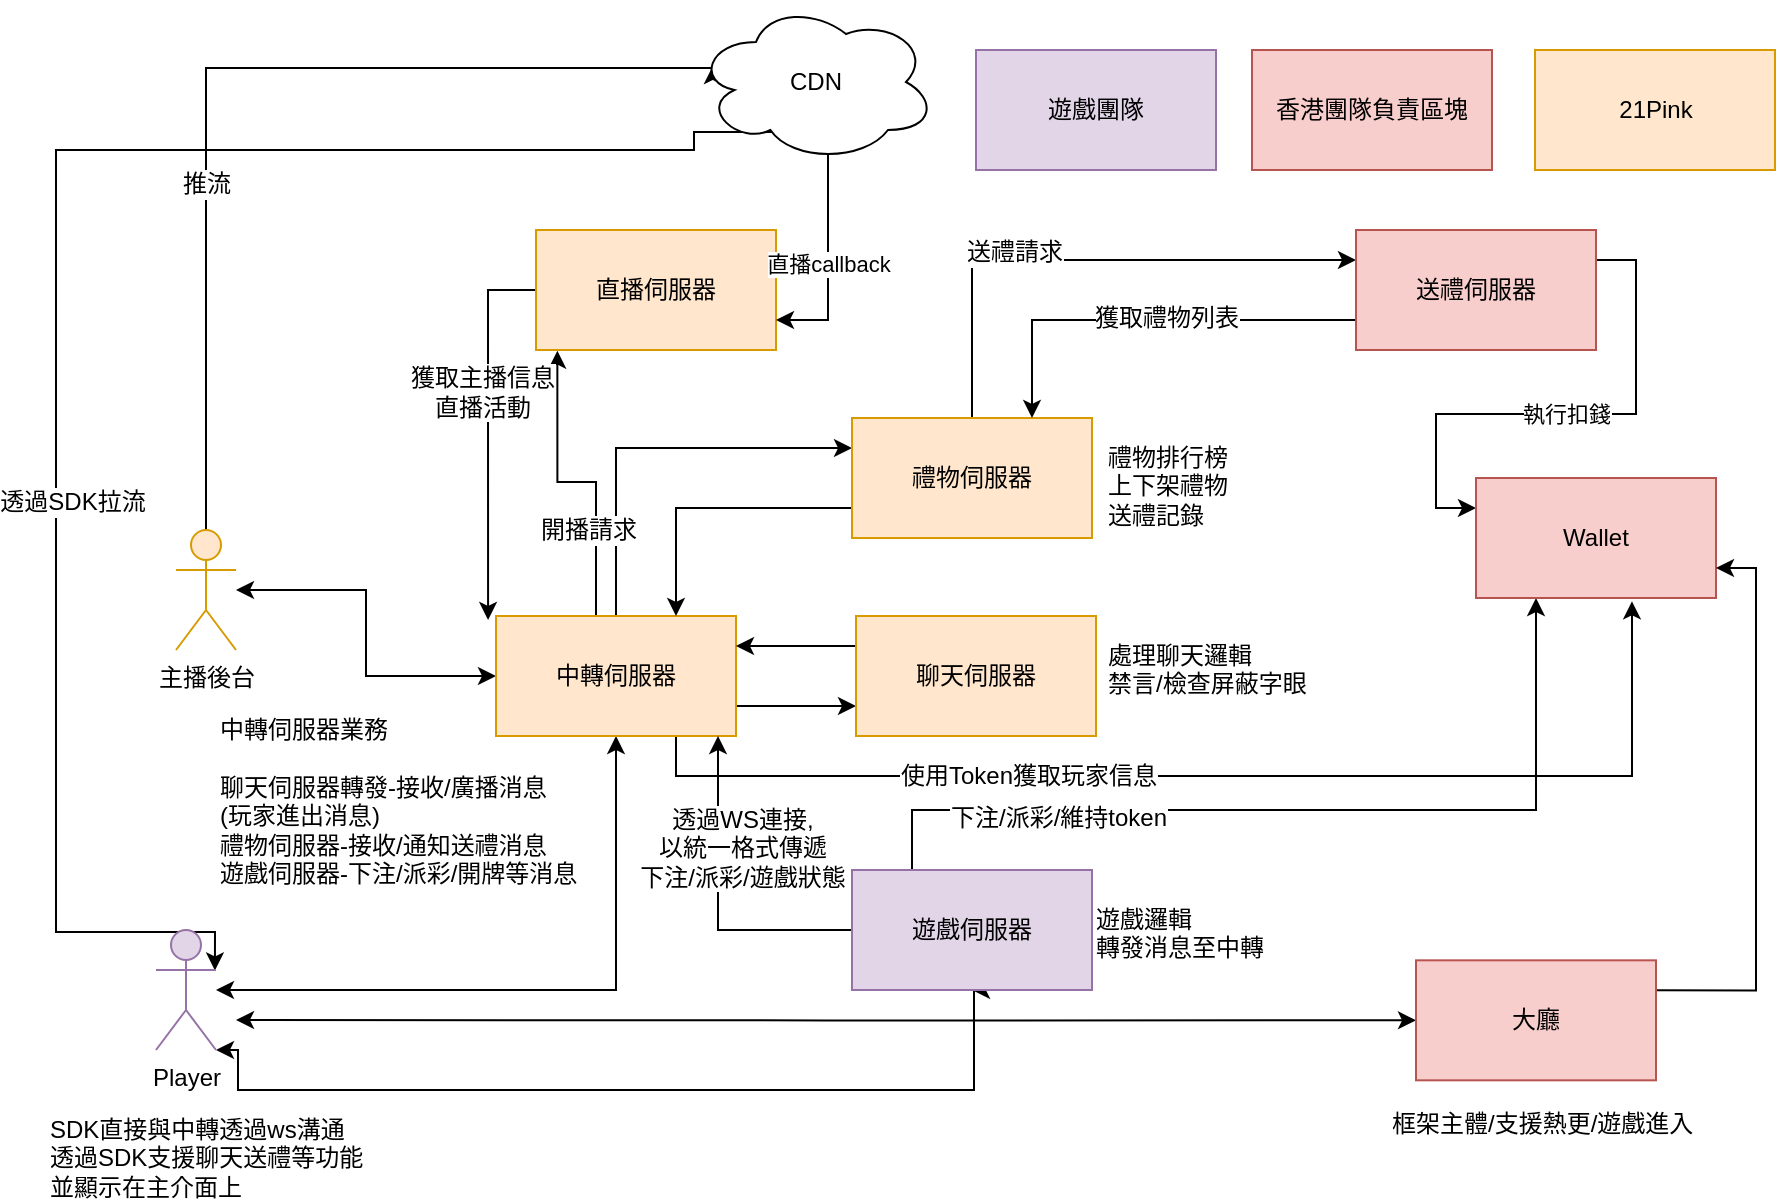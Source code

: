 <mxfile version="11.0.4" type="github"><diagram id="Ht1M8jgEwFfnCIfOTk4-" name="Page-1"><mxGraphModel dx="2066" dy="1030" grid="1" gridSize="10" guides="1" tooltips="1" connect="1" arrows="1" fold="1" page="1" pageScale="1" pageWidth="1169" pageHeight="827" math="0" shadow="0"><root><mxCell id="0"/><mxCell id="1" parent="0"/><mxCell id="rbGTBqMi0TTiPy2rkqW6-1" value="遊戲團隊" style="rounded=0;whiteSpace=wrap;html=1;fillColor=#e1d5e7;strokeColor=#9673a6;" parent="1" vertex="1"><mxGeometry x="617" y="81" width="120" height="60" as="geometry"/></mxCell><mxCell id="rbGTBqMi0TTiPy2rkqW6-2" value="21Pink" style="rounded=0;whiteSpace=wrap;html=1;fillColor=#ffe6cc;strokeColor=#d79b00;" parent="1" vertex="1"><mxGeometry x="896.5" y="81" width="120" height="60" as="geometry"/></mxCell><mxCell id="rbGTBqMi0TTiPy2rkqW6-3" value="香港團隊負責區塊" style="rounded=0;whiteSpace=wrap;html=1;fillColor=#f8cecc;strokeColor=#b85450;" parent="1" vertex="1"><mxGeometry x="755" y="81" width="120" height="60" as="geometry"/></mxCell><mxCell id="rbGTBqMi0TTiPy2rkqW6-34" style="edgeStyle=orthogonalEdgeStyle;rounded=0;orthogonalLoop=1;jettySize=auto;html=1;entryX=0;entryY=0.5;entryDx=0;entryDy=0;startArrow=classic;startFill=1;" parent="1" source="rbGTBqMi0TTiPy2rkqW6-13" target="rbGTBqMi0TTiPy2rkqW6-19" edge="1"><mxGeometry relative="1" as="geometry"/></mxCell><mxCell id="rbGTBqMi0TTiPy2rkqW6-88" style="edgeStyle=orthogonalEdgeStyle;rounded=0;orthogonalLoop=1;jettySize=auto;html=1;exitX=0.5;exitY=0;exitDx=0;exitDy=0;exitPerimeter=0;entryX=0.07;entryY=0.4;entryDx=0;entryDy=0;entryPerimeter=0;startArrow=none;startFill=0;" parent="1" source="rbGTBqMi0TTiPy2rkqW6-13" target="rbGTBqMi0TTiPy2rkqW6-85" edge="1"><mxGeometry relative="1" as="geometry"><Array as="points"><mxPoint x="232" y="90"/></Array></mxGeometry></mxCell><mxCell id="rbGTBqMi0TTiPy2rkqW6-89" value="推流" style="text;html=1;resizable=0;points=[];align=center;verticalAlign=middle;labelBackgroundColor=#ffffff;" parent="rbGTBqMi0TTiPy2rkqW6-88" vertex="1" connectable="0"><mxGeometry x="-0.286" relative="1" as="geometry"><mxPoint as="offset"/></mxGeometry></mxCell><mxCell id="rbGTBqMi0TTiPy2rkqW6-13" value="主播後台" style="shape=umlActor;verticalLabelPosition=bottom;labelBackgroundColor=#ffffff;verticalAlign=top;html=1;outlineConnect=0;fillColor=#ffe6cc;strokeColor=#d79b00;" parent="1" vertex="1"><mxGeometry x="217" y="321" width="30" height="60" as="geometry"/></mxCell><mxCell id="rbGTBqMi0TTiPy2rkqW6-33" style="edgeStyle=orthogonalEdgeStyle;rounded=0;orthogonalLoop=1;jettySize=auto;html=1;entryX=0.5;entryY=1;entryDx=0;entryDy=0;startArrow=classic;startFill=1;" parent="1" source="rbGTBqMi0TTiPy2rkqW6-20" target="rbGTBqMi0TTiPy2rkqW6-19" edge="1"><mxGeometry relative="1" as="geometry"/></mxCell><mxCell id="rbGTBqMi0TTiPy2rkqW6-52" style="edgeStyle=orthogonalEdgeStyle;rounded=0;orthogonalLoop=1;jettySize=auto;html=1;exitX=1;exitY=1;exitDx=0;exitDy=0;exitPerimeter=0;startArrow=classic;startFill=1;entryX=0.5;entryY=1;entryDx=0;entryDy=0;" parent="1" source="rbGTBqMi0TTiPy2rkqW6-20" target="rbGTBqMi0TTiPy2rkqW6-50" edge="1"><mxGeometry relative="1" as="geometry"><mxPoint x="615" y="571" as="targetPoint"/><Array as="points"><mxPoint x="248" y="581"/><mxPoint x="248" y="601"/><mxPoint x="616" y="601"/><mxPoint x="616" y="551"/></Array></mxGeometry></mxCell><mxCell id="rbGTBqMi0TTiPy2rkqW6-91" style="edgeStyle=orthogonalEdgeStyle;rounded=0;orthogonalLoop=1;jettySize=auto;html=1;exitX=0;exitY=0.333;exitDx=0;exitDy=0;exitPerimeter=0;entryX=0.16;entryY=0.55;entryDx=0;entryDy=0;entryPerimeter=0;startArrow=classic;startFill=1;" parent="1" edge="1"><mxGeometry relative="1" as="geometry"><mxPoint x="236.462" y="541.231" as="sourcePoint"/><mxPoint x="525.692" y="101.231" as="targetPoint"/><Array as="points"><mxPoint x="236" y="522"/><mxPoint x="157" y="522"/><mxPoint x="157" y="131"/><mxPoint x="476" y="131"/><mxPoint x="476" y="122"/><mxPoint x="525" y="122"/></Array></mxGeometry></mxCell><mxCell id="rbGTBqMi0TTiPy2rkqW6-92" value="透過SDK拉流" style="text;html=1;resizable=0;points=[];align=center;verticalAlign=middle;labelBackgroundColor=#ffffff;" parent="rbGTBqMi0TTiPy2rkqW6-91" vertex="1" connectable="0"><mxGeometry x="-0.293" relative="1" as="geometry"><mxPoint x="8" as="offset"/></mxGeometry></mxCell><mxCell id="rbGTBqMi0TTiPy2rkqW6-20" value="Player" style="shape=umlActor;verticalLabelPosition=bottom;labelBackgroundColor=#ffffff;verticalAlign=top;html=1;outlineConnect=0;fillColor=#e1d5e7;strokeColor=#9673a6;" parent="1" vertex="1"><mxGeometry x="207" y="521" width="30" height="60" as="geometry"/></mxCell><mxCell id="rbGTBqMi0TTiPy2rkqW6-40" style="edgeStyle=orthogonalEdgeStyle;rounded=0;orthogonalLoop=1;jettySize=auto;html=1;exitX=1;exitY=0.75;exitDx=0;exitDy=0;entryX=0;entryY=0.75;entryDx=0;entryDy=0;" parent="1" source="rbGTBqMi0TTiPy2rkqW6-19" target="rbGTBqMi0TTiPy2rkqW6-35" edge="1"><mxGeometry relative="1" as="geometry"/></mxCell><mxCell id="rbGTBqMi0TTiPy2rkqW6-47" style="edgeStyle=orthogonalEdgeStyle;rounded=0;orthogonalLoop=1;jettySize=auto;html=1;exitX=0.5;exitY=0;exitDx=0;exitDy=0;entryX=0;entryY=0.25;entryDx=0;entryDy=0;" parent="1" source="rbGTBqMi0TTiPy2rkqW6-19" target="rbGTBqMi0TTiPy2rkqW6-46" edge="1"><mxGeometry relative="1" as="geometry"/></mxCell><mxCell id="rbGTBqMi0TTiPy2rkqW6-67" style="edgeStyle=orthogonalEdgeStyle;rounded=0;orthogonalLoop=1;jettySize=auto;html=1;exitX=0.75;exitY=1;exitDx=0;exitDy=0;entryX=0.65;entryY=1.028;entryDx=0;entryDy=0;entryPerimeter=0;" parent="1" source="rbGTBqMi0TTiPy2rkqW6-19" target="rbGTBqMi0TTiPy2rkqW6-63" edge="1"><mxGeometry relative="1" as="geometry"/></mxCell><mxCell id="rbGTBqMi0TTiPy2rkqW6-68" value="使用Token獲取玩家信息" style="text;html=1;resizable=0;points=[];align=center;verticalAlign=middle;labelBackgroundColor=#ffffff;" parent="rbGTBqMi0TTiPy2rkqW6-67" vertex="1" connectable="0"><mxGeometry x="-0.331" relative="1" as="geometry"><mxPoint as="offset"/></mxGeometry></mxCell><mxCell id="rbGTBqMi0TTiPy2rkqW6-74" style="edgeStyle=orthogonalEdgeStyle;rounded=0;orthogonalLoop=1;jettySize=auto;html=1;exitX=0.25;exitY=0;exitDx=0;exitDy=0;entryX=0.089;entryY=1.006;entryDx=0;entryDy=0;entryPerimeter=0;startArrow=none;startFill=0;" parent="1" source="rbGTBqMi0TTiPy2rkqW6-19" target="rbGTBqMi0TTiPy2rkqW6-69" edge="1"><mxGeometry relative="1" as="geometry"><Array as="points"><mxPoint x="427" y="364"/><mxPoint x="427" y="297"/><mxPoint x="408" y="297"/></Array></mxGeometry></mxCell><mxCell id="rbGTBqMi0TTiPy2rkqW6-75" value="開播請求" style="text;html=1;resizable=0;points=[];align=center;verticalAlign=middle;labelBackgroundColor=#ffffff;" parent="rbGTBqMi0TTiPy2rkqW6-74" vertex="1" connectable="0"><mxGeometry x="-0.26" y="4" relative="1" as="geometry"><mxPoint as="offset"/></mxGeometry></mxCell><mxCell id="rbGTBqMi0TTiPy2rkqW6-19" value="中轉伺服器" style="rounded=0;whiteSpace=wrap;html=1;fillColor=#ffe6cc;strokeColor=#d79b00;" parent="1" vertex="1"><mxGeometry x="377" y="364" width="120" height="60" as="geometry"/></mxCell><mxCell id="rbGTBqMi0TTiPy2rkqW6-39" style="edgeStyle=orthogonalEdgeStyle;rounded=0;orthogonalLoop=1;jettySize=auto;html=1;exitX=0;exitY=0.25;exitDx=0;exitDy=0;entryX=1;entryY=0.25;entryDx=0;entryDy=0;" parent="1" source="rbGTBqMi0TTiPy2rkqW6-35" target="rbGTBqMi0TTiPy2rkqW6-19" edge="1"><mxGeometry relative="1" as="geometry"/></mxCell><mxCell id="rbGTBqMi0TTiPy2rkqW6-35" value="聊天伺服器" style="rounded=0;whiteSpace=wrap;html=1;fillColor=#ffe6cc;strokeColor=#d79b00;" parent="1" vertex="1"><mxGeometry x="557" y="364" width="120" height="60" as="geometry"/></mxCell><mxCell id="rbGTBqMi0TTiPy2rkqW6-42" value="處理聊天邏輯&lt;br&gt;禁言/檢查屏蔽字眼" style="text;html=1;resizable=0;points=[];autosize=1;align=left;verticalAlign=top;spacingTop=-4;" parent="1" vertex="1"><mxGeometry x="681" y="374" width="110" height="30" as="geometry"/></mxCell><mxCell id="rbGTBqMi0TTiPy2rkqW6-43" value="中轉伺服器業務&lt;br&gt;&lt;br&gt;聊天伺服器轉發-接收/廣播消息&lt;br&gt;(玩家進出消息)&lt;br&gt;禮物伺服器-接收/通知送禮消息&lt;br&gt;遊戲伺服器-下注/派彩/開牌等消息" style="text;html=1;resizable=0;points=[];autosize=1;align=left;verticalAlign=top;spacingTop=-4;" parent="1" vertex="1"><mxGeometry x="237" y="411" width="210" height="80" as="geometry"/></mxCell><mxCell id="rbGTBqMi0TTiPy2rkqW6-48" style="edgeStyle=orthogonalEdgeStyle;rounded=0;orthogonalLoop=1;jettySize=auto;html=1;exitX=0;exitY=0.75;exitDx=0;exitDy=0;entryX=0.75;entryY=0;entryDx=0;entryDy=0;" parent="1" source="rbGTBqMi0TTiPy2rkqW6-46" target="rbGTBqMi0TTiPy2rkqW6-19" edge="1"><mxGeometry relative="1" as="geometry"><mxPoint x="467" y="351" as="targetPoint"/></mxGeometry></mxCell><mxCell id="rbGTBqMi0TTiPy2rkqW6-58" style="edgeStyle=orthogonalEdgeStyle;rounded=0;orthogonalLoop=1;jettySize=auto;html=1;exitX=0.5;exitY=0;exitDx=0;exitDy=0;entryX=0;entryY=0.25;entryDx=0;entryDy=0;" parent="1" source="rbGTBqMi0TTiPy2rkqW6-46" target="rbGTBqMi0TTiPy2rkqW6-57" edge="1"><mxGeometry relative="1" as="geometry"/></mxCell><mxCell id="rbGTBqMi0TTiPy2rkqW6-59" value="送禮請求" style="text;html=1;resizable=0;points=[];align=center;verticalAlign=middle;labelBackgroundColor=#ffffff;" parent="rbGTBqMi0TTiPy2rkqW6-58" vertex="1" connectable="0"><mxGeometry x="-0.267" y="4" relative="1" as="geometry"><mxPoint as="offset"/></mxGeometry></mxCell><mxCell id="rbGTBqMi0TTiPy2rkqW6-46" value="禮物伺服器" style="rounded=0;whiteSpace=wrap;html=1;fillColor=#ffe6cc;strokeColor=#d79b00;" parent="1" vertex="1"><mxGeometry x="555" y="265" width="120" height="60" as="geometry"/></mxCell><mxCell id="rbGTBqMi0TTiPy2rkqW6-65" style="edgeStyle=orthogonalEdgeStyle;rounded=0;orthogonalLoop=1;jettySize=auto;html=1;exitX=0.25;exitY=0;exitDx=0;exitDy=0;entryX=0.25;entryY=1;entryDx=0;entryDy=0;" parent="1" source="rbGTBqMi0TTiPy2rkqW6-50" target="rbGTBqMi0TTiPy2rkqW6-63" edge="1"><mxGeometry relative="1" as="geometry"><Array as="points"><mxPoint x="585" y="461"/><mxPoint x="897" y="461"/></Array></mxGeometry></mxCell><mxCell id="rbGTBqMi0TTiPy2rkqW6-66" value="下注/派彩/維持token" style="text;html=1;resizable=0;points=[];align=center;verticalAlign=middle;labelBackgroundColor=#ffffff;" parent="rbGTBqMi0TTiPy2rkqW6-65" vertex="1" connectable="0"><mxGeometry x="-0.541" y="-4" relative="1" as="geometry"><mxPoint as="offset"/></mxGeometry></mxCell><mxCell id="40Gpit0oG4CnMM87OzA6-2" style="edgeStyle=orthogonalEdgeStyle;rounded=0;orthogonalLoop=1;jettySize=auto;html=1;exitX=0;exitY=0.5;exitDx=0;exitDy=0;entryX=0.925;entryY=1;entryDx=0;entryDy=0;entryPerimeter=0;" edge="1" parent="1" source="rbGTBqMi0TTiPy2rkqW6-50" target="rbGTBqMi0TTiPy2rkqW6-19"><mxGeometry relative="1" as="geometry"/></mxCell><mxCell id="40Gpit0oG4CnMM87OzA6-3" value="透過WS連接,&lt;br&gt;以統一格式傳遞&lt;br&gt;下注/派彩/遊戲狀態" style="text;html=1;resizable=0;points=[];align=center;verticalAlign=middle;labelBackgroundColor=#ffffff;" vertex="1" connectable="0" parent="40Gpit0oG4CnMM87OzA6-2"><mxGeometry x="-0.183" y="-20" relative="1" as="geometry"><mxPoint x="-8" y="-41" as="offset"/></mxGeometry></mxCell><mxCell id="rbGTBqMi0TTiPy2rkqW6-50" value="遊戲伺服器" style="rounded=0;whiteSpace=wrap;html=1;fillColor=#e1d5e7;strokeColor=#9673a6;" parent="1" vertex="1"><mxGeometry x="555" y="491" width="120" height="60" as="geometry"/></mxCell><mxCell id="rbGTBqMi0TTiPy2rkqW6-55" value="遊戲邏輯&lt;br&gt;轉發消息至中轉" style="text;html=1;resizable=0;points=[];autosize=1;align=left;verticalAlign=top;spacingTop=-4;" parent="1" vertex="1"><mxGeometry x="675" y="506" width="110" height="30" as="geometry"/></mxCell><mxCell id="rbGTBqMi0TTiPy2rkqW6-56" value="禮物排行榜&lt;br&gt;上下架禮物&lt;br&gt;送禮記錄" style="text;html=1;resizable=0;points=[];autosize=1;align=left;verticalAlign=top;spacingTop=-4;" parent="1" vertex="1"><mxGeometry x="681" y="275" width="80" height="40" as="geometry"/></mxCell><mxCell id="rbGTBqMi0TTiPy2rkqW6-61" style="edgeStyle=orthogonalEdgeStyle;rounded=0;orthogonalLoop=1;jettySize=auto;html=1;exitX=0;exitY=0.75;exitDx=0;exitDy=0;entryX=0.75;entryY=0;entryDx=0;entryDy=0;" parent="1" source="rbGTBqMi0TTiPy2rkqW6-57" target="rbGTBqMi0TTiPy2rkqW6-46" edge="1"><mxGeometry relative="1" as="geometry"/></mxCell><mxCell id="rbGTBqMi0TTiPy2rkqW6-62" value="獲取禮物列表" style="text;html=1;resizable=0;points=[];align=center;verticalAlign=middle;labelBackgroundColor=#ffffff;" parent="rbGTBqMi0TTiPy2rkqW6-61" vertex="1" connectable="0"><mxGeometry x="-0.093" y="-1" relative="1" as="geometry"><mxPoint as="offset"/></mxGeometry></mxCell><mxCell id="rbGTBqMi0TTiPy2rkqW6-64" value="執行扣錢" style="edgeStyle=orthogonalEdgeStyle;rounded=0;orthogonalLoop=1;jettySize=auto;html=1;exitX=1;exitY=0.25;exitDx=0;exitDy=0;entryX=0;entryY=0.25;entryDx=0;entryDy=0;" parent="1" source="rbGTBqMi0TTiPy2rkqW6-57" target="rbGTBqMi0TTiPy2rkqW6-63" edge="1"><mxGeometry relative="1" as="geometry"/></mxCell><mxCell id="rbGTBqMi0TTiPy2rkqW6-57" value="送禮伺服器" style="rounded=0;whiteSpace=wrap;html=1;fillColor=#f8cecc;strokeColor=#b85450;" parent="1" vertex="1"><mxGeometry x="807" y="171" width="120" height="60" as="geometry"/></mxCell><mxCell id="rbGTBqMi0TTiPy2rkqW6-63" value="Wallet" style="rounded=0;whiteSpace=wrap;html=1;fillColor=#f8cecc;strokeColor=#b85450;" parent="1" vertex="1"><mxGeometry x="867" y="295" width="120" height="60" as="geometry"/></mxCell><mxCell id="rbGTBqMi0TTiPy2rkqW6-77" style="edgeStyle=orthogonalEdgeStyle;rounded=0;orthogonalLoop=1;jettySize=auto;html=1;exitX=0;exitY=0.5;exitDx=0;exitDy=0;entryX=-0.033;entryY=0.033;entryDx=0;entryDy=0;entryPerimeter=0;startArrow=none;startFill=0;" parent="1" source="rbGTBqMi0TTiPy2rkqW6-69" target="rbGTBqMi0TTiPy2rkqW6-19" edge="1"><mxGeometry relative="1" as="geometry"/></mxCell><mxCell id="rbGTBqMi0TTiPy2rkqW6-78" value="獲取主播信息&lt;br&gt;直播活動" style="text;html=1;resizable=0;points=[];align=center;verticalAlign=middle;labelBackgroundColor=#ffffff;" parent="rbGTBqMi0TTiPy2rkqW6-77" vertex="1" connectable="0"><mxGeometry x="-0.211" y="-3" relative="1" as="geometry"><mxPoint as="offset"/></mxGeometry></mxCell><mxCell id="rbGTBqMi0TTiPy2rkqW6-69" value="直播伺服器" style="rounded=0;whiteSpace=wrap;html=1;fillColor=#ffe6cc;strokeColor=#d79b00;" parent="1" vertex="1"><mxGeometry x="397" y="171" width="120" height="60" as="geometry"/></mxCell><mxCell id="rbGTBqMi0TTiPy2rkqW6-82" style="edgeStyle=orthogonalEdgeStyle;rounded=0;orthogonalLoop=1;jettySize=auto;html=1;exitX=1;exitY=0.25;exitDx=0;exitDy=0;entryX=1;entryY=0.75;entryDx=0;entryDy=0;startArrow=none;startFill=0;" parent="1" source="rbGTBqMi0TTiPy2rkqW6-79" target="rbGTBqMi0TTiPy2rkqW6-63" edge="1"><mxGeometry relative="1" as="geometry"/></mxCell><mxCell id="rbGTBqMi0TTiPy2rkqW6-83" style="edgeStyle=orthogonalEdgeStyle;rounded=0;orthogonalLoop=1;jettySize=auto;html=1;exitX=0;exitY=0.5;exitDx=0;exitDy=0;startArrow=classic;startFill=1;" parent="1" source="rbGTBqMi0TTiPy2rkqW6-79" edge="1"><mxGeometry relative="1" as="geometry"><mxPoint x="247" y="566" as="targetPoint"/></mxGeometry></mxCell><mxCell id="rbGTBqMi0TTiPy2rkqW6-79" value="大廳" style="rounded=0;whiteSpace=wrap;html=1;fillColor=#f8cecc;strokeColor=#b85450;" parent="1" vertex="1"><mxGeometry x="837" y="536.167" width="120" height="60" as="geometry"/></mxCell><mxCell id="rbGTBqMi0TTiPy2rkqW6-84" value="框架主體/支援熱更/遊戲進入&lt;br&gt;" style="text;html=1;resizable=0;points=[];autosize=1;align=left;verticalAlign=top;spacingTop=-4;" parent="1" vertex="1"><mxGeometry x="823" y="608" width="170" height="20" as="geometry"/></mxCell><mxCell id="rbGTBqMi0TTiPy2rkqW6-90" value="直播callback" style="edgeStyle=orthogonalEdgeStyle;rounded=0;orthogonalLoop=1;jettySize=auto;html=1;exitX=0.55;exitY=0.95;exitDx=0;exitDy=0;exitPerimeter=0;entryX=1;entryY=0.75;entryDx=0;entryDy=0;startArrow=none;startFill=0;" parent="1" source="rbGTBqMi0TTiPy2rkqW6-85" target="rbGTBqMi0TTiPy2rkqW6-69" edge="1"><mxGeometry relative="1" as="geometry"/></mxCell><mxCell id="rbGTBqMi0TTiPy2rkqW6-85" value="CDN" style="ellipse;shape=cloud;whiteSpace=wrap;html=1;" parent="1" vertex="1"><mxGeometry x="477" y="57" width="120" height="80" as="geometry"/></mxCell><mxCell id="rbGTBqMi0TTiPy2rkqW6-97" value="SDK直接與中轉透過ws溝通&lt;br&gt;透過SDK支援聊天送禮等功能&lt;br&gt;並顯示在主介面上&lt;br&gt;" style="text;html=1;resizable=0;points=[];autosize=1;align=left;verticalAlign=top;spacingTop=-4;" parent="1" vertex="1"><mxGeometry x="152" y="611" width="190" height="40" as="geometry"/></mxCell></root></mxGraphModel></diagram></mxfile>